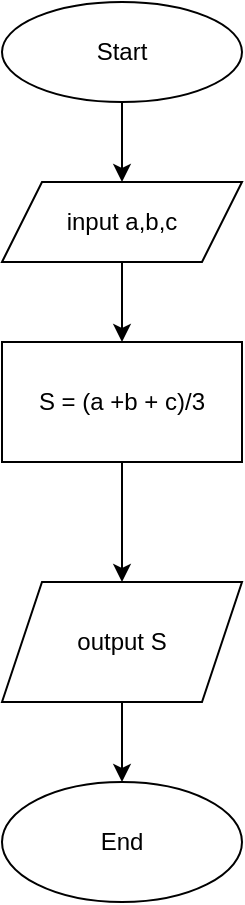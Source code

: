<mxfile version="20.2.3" type="device"><diagram id="C5RBs43oDa-KdzZeNtuy" name="Page-1"><mxGraphModel dx="782" dy="585" grid="1" gridSize="10" guides="1" tooltips="1" connect="1" arrows="1" fold="1" page="1" pageScale="1" pageWidth="827" pageHeight="1169" math="0" shadow="0"><root><mxCell id="WIyWlLk6GJQsqaUBKTNV-0"/><mxCell id="WIyWlLk6GJQsqaUBKTNV-1" parent="WIyWlLk6GJQsqaUBKTNV-0"/><mxCell id="Mh1jUjxTgSVCqCbnVFrH-8" value="" style="edgeStyle=orthogonalEdgeStyle;rounded=0;orthogonalLoop=1;jettySize=auto;html=1;" edge="1" parent="WIyWlLk6GJQsqaUBKTNV-1" source="Mh1jUjxTgSVCqCbnVFrH-0" target="Mh1jUjxTgSVCqCbnVFrH-1"><mxGeometry relative="1" as="geometry"/></mxCell><mxCell id="Mh1jUjxTgSVCqCbnVFrH-0" value="Start" style="ellipse;whiteSpace=wrap;html=1;" vertex="1" parent="WIyWlLk6GJQsqaUBKTNV-1"><mxGeometry x="260" y="30" width="120" height="50" as="geometry"/></mxCell><mxCell id="Mh1jUjxTgSVCqCbnVFrH-3" value="" style="edgeStyle=orthogonalEdgeStyle;rounded=0;orthogonalLoop=1;jettySize=auto;html=1;" edge="1" parent="WIyWlLk6GJQsqaUBKTNV-1" source="Mh1jUjxTgSVCqCbnVFrH-1" target="Mh1jUjxTgSVCqCbnVFrH-2"><mxGeometry relative="1" as="geometry"/></mxCell><mxCell id="Mh1jUjxTgSVCqCbnVFrH-1" value="input a,b,c" style="shape=parallelogram;perimeter=parallelogramPerimeter;whiteSpace=wrap;html=1;fixedSize=1;" vertex="1" parent="WIyWlLk6GJQsqaUBKTNV-1"><mxGeometry x="260" y="120" width="120" height="40" as="geometry"/></mxCell><mxCell id="Mh1jUjxTgSVCqCbnVFrH-5" value="" style="edgeStyle=orthogonalEdgeStyle;rounded=0;orthogonalLoop=1;jettySize=auto;html=1;" edge="1" parent="WIyWlLk6GJQsqaUBKTNV-1" source="Mh1jUjxTgSVCqCbnVFrH-2" target="Mh1jUjxTgSVCqCbnVFrH-4"><mxGeometry relative="1" as="geometry"/></mxCell><mxCell id="Mh1jUjxTgSVCqCbnVFrH-2" value="S = (a +b + c)/3" style="whiteSpace=wrap;html=1;" vertex="1" parent="WIyWlLk6GJQsqaUBKTNV-1"><mxGeometry x="260" y="200" width="120" height="60" as="geometry"/></mxCell><mxCell id="Mh1jUjxTgSVCqCbnVFrH-7" value="" style="edgeStyle=orthogonalEdgeStyle;rounded=0;orthogonalLoop=1;jettySize=auto;html=1;" edge="1" parent="WIyWlLk6GJQsqaUBKTNV-1" source="Mh1jUjxTgSVCqCbnVFrH-4" target="Mh1jUjxTgSVCqCbnVFrH-6"><mxGeometry relative="1" as="geometry"/></mxCell><mxCell id="Mh1jUjxTgSVCqCbnVFrH-4" value="output S" style="shape=parallelogram;perimeter=parallelogramPerimeter;whiteSpace=wrap;html=1;fixedSize=1;" vertex="1" parent="WIyWlLk6GJQsqaUBKTNV-1"><mxGeometry x="260" y="320" width="120" height="60" as="geometry"/></mxCell><mxCell id="Mh1jUjxTgSVCqCbnVFrH-6" value="End" style="ellipse;whiteSpace=wrap;html=1;" vertex="1" parent="WIyWlLk6GJQsqaUBKTNV-1"><mxGeometry x="260" y="420" width="120" height="60" as="geometry"/></mxCell></root></mxGraphModel></diagram></mxfile>